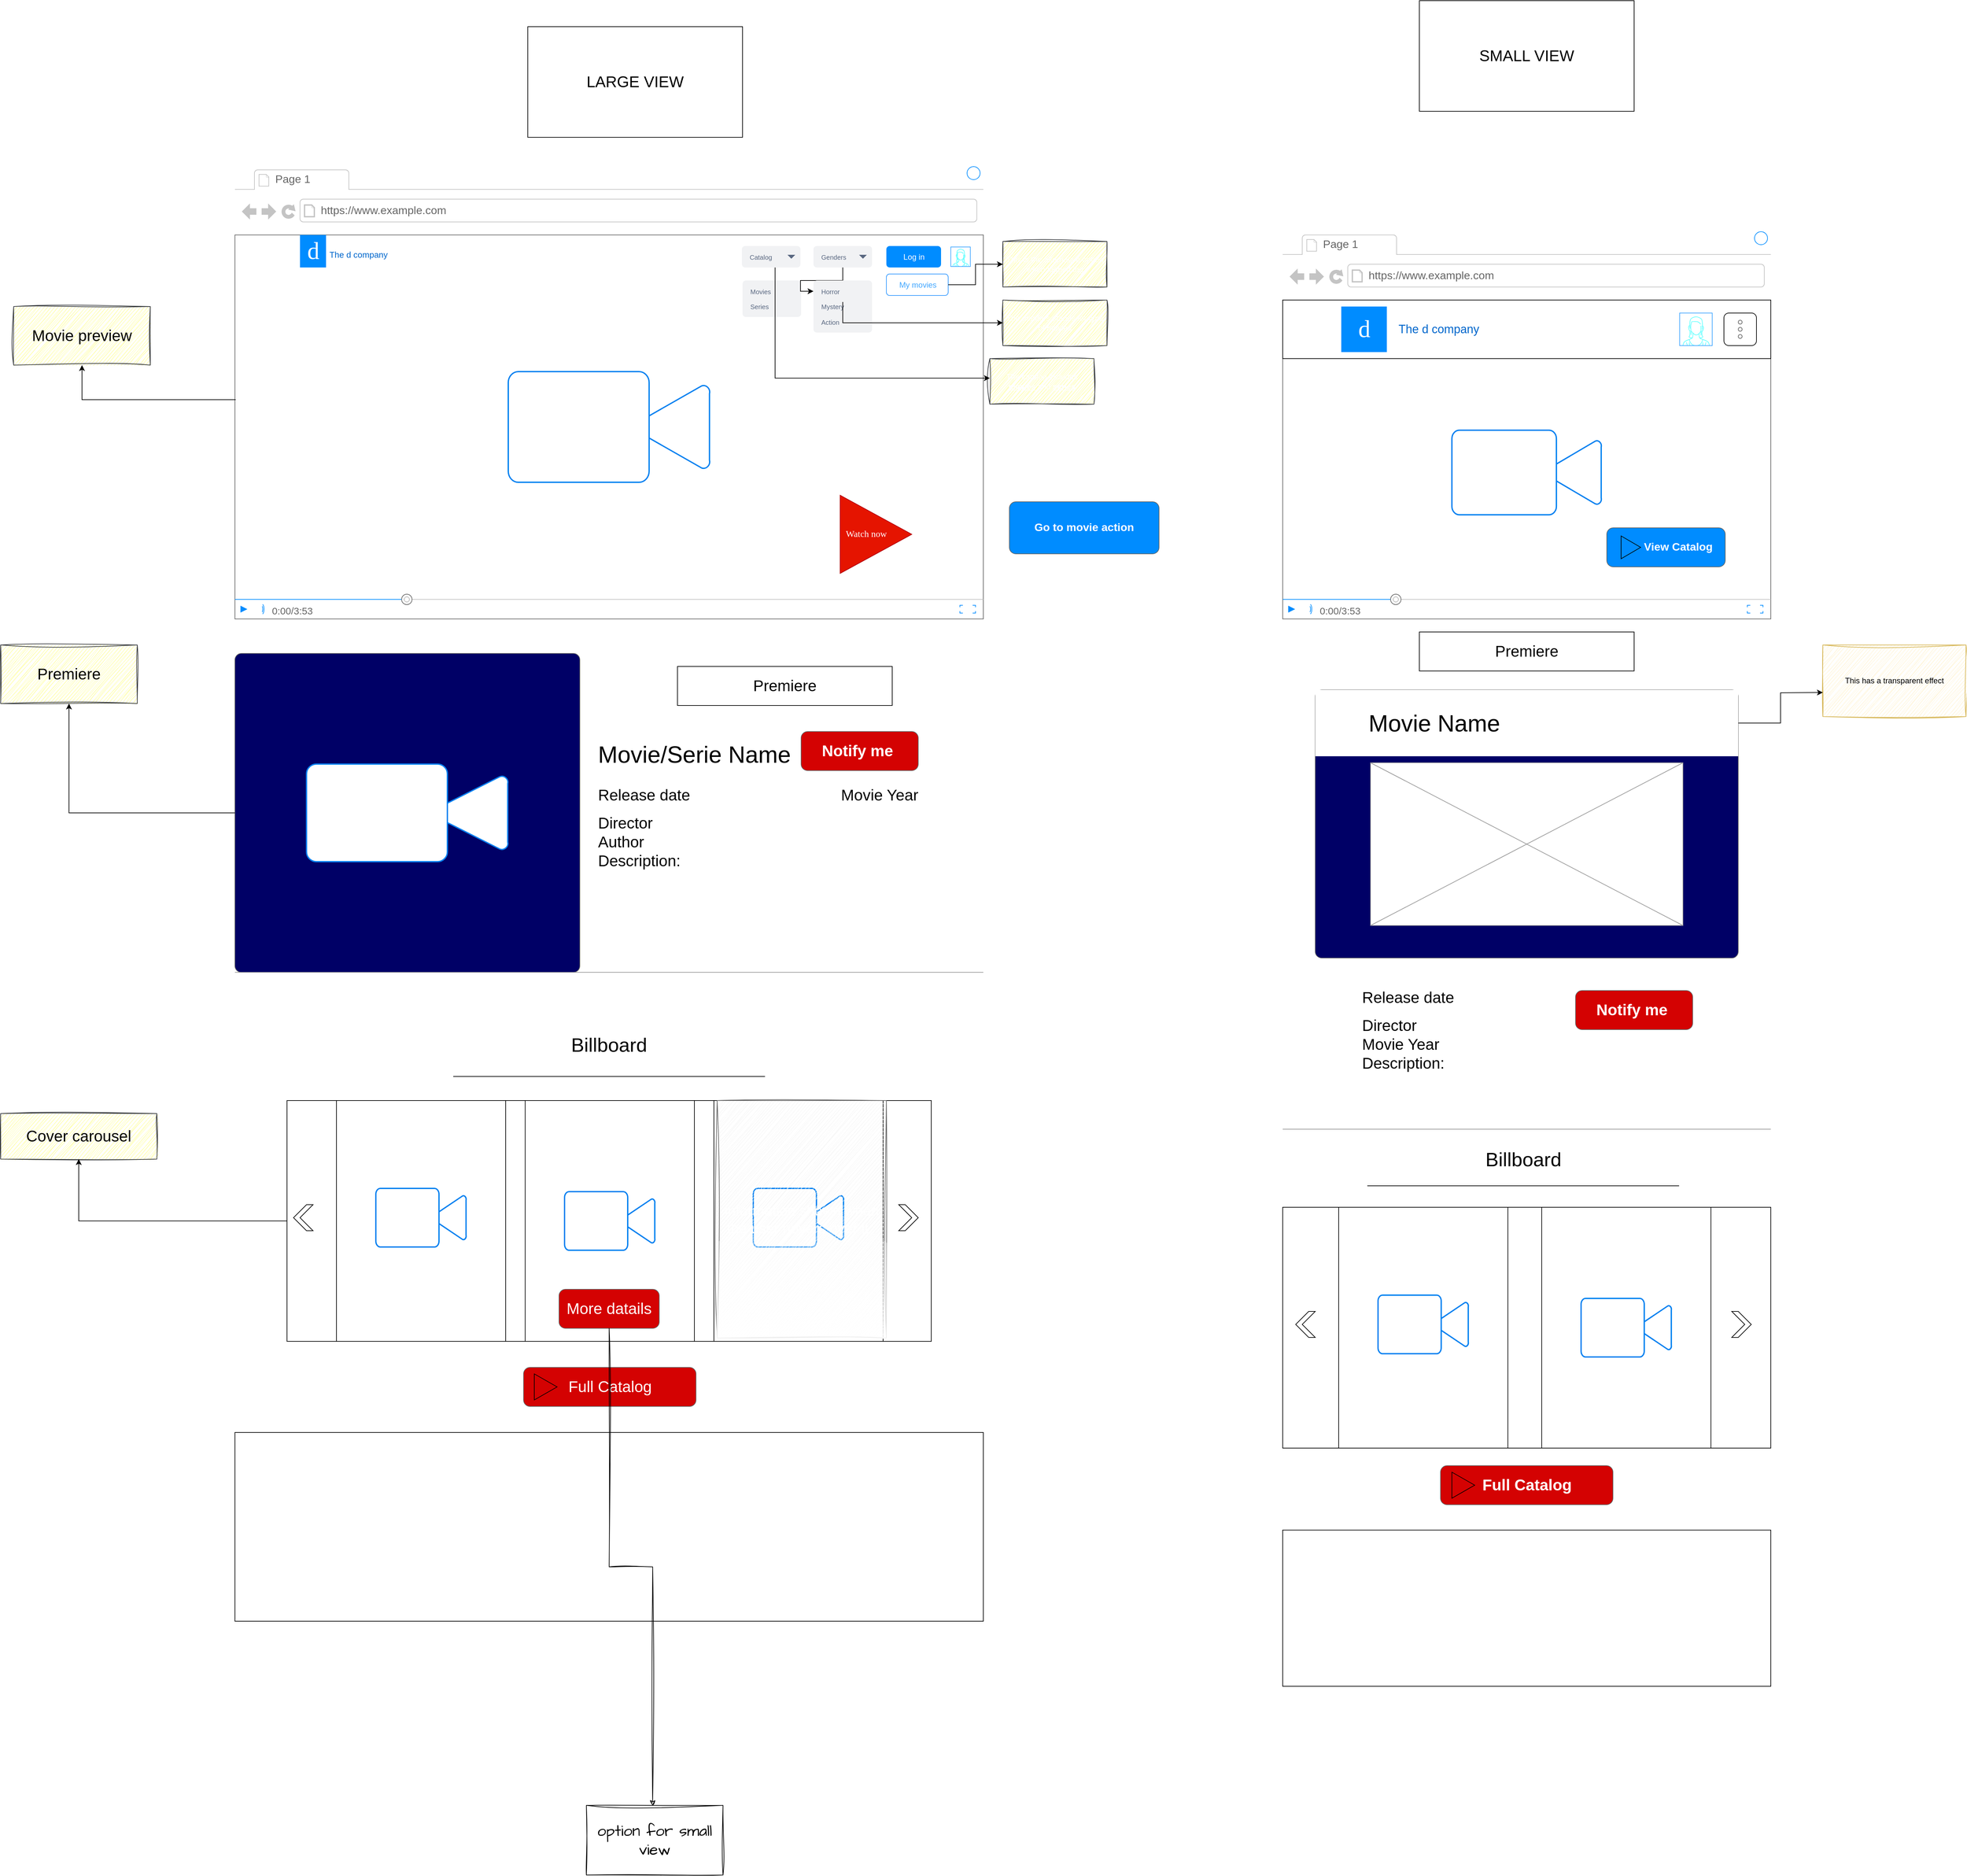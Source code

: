 <mxfile version="26.0.7">
  <diagram id="piDafpqhtRUU5qUU-vj8" name="Page-1">
    <mxGraphModel dx="3652" dy="1658" grid="1" gridSize="10" guides="1" tooltips="1" connect="1" arrows="1" fold="1" page="1" pageScale="1" pageWidth="827" pageHeight="1169" math="0" shadow="0">
      <root>
        <mxCell id="0" />
        <mxCell id="1" parent="0" />
        <mxCell id="gXBRPpkTJ4SZdGtCYp4G-240" value="" style="strokeWidth=1;shadow=0;dashed=0;align=left;html=1;shape=mxgraph.mockup.containers.browserWindow;rSize=0;strokeColor2=#008cff;strokeColor3=#c4c4c4;mainText=,;recursiveResize=0;strokeColor=#FFFFFF;fontColor=#FFFFFF;verticalAlign=top;movable=0;resizable=0;rotatable=0;deletable=0;editable=0;locked=1;connectable=0;" parent="1" vertex="1">
          <mxGeometry x="1710" y="470" width="750" height="2240" as="geometry" />
        </mxCell>
        <mxCell id="gXBRPpkTJ4SZdGtCYp4G-241" value="Page 1" style="strokeWidth=1;shadow=0;dashed=0;align=center;html=1;shape=mxgraph.mockup.containers.anchor;fontSize=17;fontColor=#666666;align=left;movable=0;resizable=0;rotatable=0;deletable=0;editable=0;locked=1;connectable=0;" parent="gXBRPpkTJ4SZdGtCYp4G-240" vertex="1">
          <mxGeometry x="60" y="12" width="110" height="26" as="geometry" />
        </mxCell>
        <mxCell id="gXBRPpkTJ4SZdGtCYp4G-242" value="https://www.example.com" style="strokeWidth=1;shadow=0;dashed=0;align=center;html=1;shape=mxgraph.mockup.containers.anchor;rSize=0;fontSize=17;fontColor=#666666;align=left;movable=0;resizable=0;rotatable=0;deletable=0;editable=0;locked=1;connectable=0;" parent="gXBRPpkTJ4SZdGtCYp4G-240" vertex="1">
          <mxGeometry x="130" y="60" width="250" height="26" as="geometry" />
        </mxCell>
        <mxCell id="gXBRPpkTJ4SZdGtCYp4G-243" value="" style="verticalLabelPosition=bottom;shadow=0;dashed=0;align=center;html=1;verticalAlign=top;strokeWidth=1;shape=mxgraph.mockup.containers.videoPlayer;strokeColor=#666666;strokeColor2=#008cff;strokeColor3=#c4c4c4;textColor=#666666;fillColor2=#008cff;barHeight=30;barPos=22.585;fillColor=light-dark(#FFFFFF,#005157);movable=0;resizable=0;rotatable=0;deletable=0;editable=0;locked=1;connectable=0;" parent="gXBRPpkTJ4SZdGtCYp4G-240" vertex="1">
          <mxGeometry y="200" width="750" height="400" as="geometry" />
        </mxCell>
        <mxCell id="gXBRPpkTJ4SZdGtCYp4G-254" value="" style="html=1;verticalLabelPosition=bottom;align=center;labelBackgroundColor=#ffffff;verticalAlign=top;strokeWidth=2;strokeColor=#0080F0;shadow=0;dashed=0;shape=mxgraph.ios7.icons.video_conversation;fontSize=13;fontColor=#0066CC;movable=0;resizable=0;rotatable=0;deletable=0;editable=0;locked=1;connectable=0;" parent="gXBRPpkTJ4SZdGtCYp4G-240" vertex="1">
          <mxGeometry x="260" y="310" width="230" height="130" as="geometry" />
        </mxCell>
        <mxCell id="gXBRPpkTJ4SZdGtCYp4G-255" value="" style="strokeWidth=1;shadow=0;dashed=0;align=center;html=1;shape=mxgraph.mockup.buttons.multiButton;fillColor=#000066;strokeColor=#666666;mainText=;subText=;fontSize=13;fontColor=#0066CC;movable=0;resizable=0;rotatable=0;deletable=0;editable=0;locked=1;connectable=0;" parent="gXBRPpkTJ4SZdGtCYp4G-240" vertex="1">
          <mxGeometry x="50" y="709" width="650" height="412" as="geometry" />
        </mxCell>
        <mxCell id="gXBRPpkTJ4SZdGtCYp4G-256" value="" style="strokeWidth=1;shadow=0;dashed=0;align=center;html=1;shape=mxgraph.mockup.anchor;fontSize=16;fontColor=#ffffff;fontStyle=1;whiteSpace=wrap;movable=0;resizable=0;rotatable=0;deletable=0;editable=0;locked=1;connectable=0;" parent="gXBRPpkTJ4SZdGtCYp4G-255" vertex="1">
          <mxGeometry y="65.92" width="650" height="164.8" as="geometry" />
        </mxCell>
        <mxCell id="gXBRPpkTJ4SZdGtCYp4G-257" value="" style="strokeWidth=1;shadow=0;dashed=0;align=center;html=1;shape=mxgraph.mockup.anchor;fontSize=12;fontColor=#ffffff;fontStyle=1;whiteSpace=wrap;movable=0;resizable=0;rotatable=0;deletable=0;editable=0;locked=1;connectable=0;" parent="gXBRPpkTJ4SZdGtCYp4G-255" vertex="1">
          <mxGeometry y="247.2" width="650" height="82.4" as="geometry" />
        </mxCell>
        <mxCell id="gXBRPpkTJ4SZdGtCYp4G-380" value="" style="verticalLabelPosition=bottom;shadow=0;dashed=0;align=center;html=1;verticalAlign=top;strokeWidth=1;shape=mxgraph.mockup.graphics.simpleIcon;strokeColor=#999999;movable=0;resizable=0;rotatable=0;deletable=0;editable=0;locked=1;connectable=0;" parent="gXBRPpkTJ4SZdGtCYp4G-255" vertex="1">
          <mxGeometry x="85" y="112" width="480" height="250" as="geometry" />
        </mxCell>
        <mxCell id="gXBRPpkTJ4SZdGtCYp4G-272" value="&lt;font style=&quot;font-size: 36px;&quot;&gt;&amp;nbsp;&lt;span style=&quot;white-space: pre;&quot;&gt;&#x9;&lt;/span&gt;Movie Name&lt;/font&gt;" style="rounded=0;whiteSpace=wrap;html=1;strokeColor=none;align=left;movable=0;resizable=0;rotatable=0;deletable=0;editable=0;locked=1;connectable=0;" parent="gXBRPpkTJ4SZdGtCYp4G-255" vertex="1">
          <mxGeometry width="650" height="102" as="geometry" />
        </mxCell>
        <mxCell id="gXBRPpkTJ4SZdGtCYp4G-259" value="" style="verticalLabelPosition=bottom;shadow=0;dashed=0;align=center;html=1;verticalAlign=top;strokeWidth=1;shape=mxgraph.mockup.markup.line;strokeColor=#999999;fillColor=#008CFF;fontSize=13;fontColor=#0066CC;movable=0;resizable=0;rotatable=0;deletable=0;editable=0;locked=1;connectable=0;" parent="gXBRPpkTJ4SZdGtCYp4G-240" vertex="1">
          <mxGeometry y="1374" width="750" height="20" as="geometry" />
        </mxCell>
        <mxCell id="gXBRPpkTJ4SZdGtCYp4G-270" value="" style="whiteSpace=wrap;html=1;fillColor=light-dark(#FFFFFF,#4D4D4D);movable=0;resizable=0;rotatable=0;deletable=0;editable=0;locked=1;connectable=0;" parent="gXBRPpkTJ4SZdGtCYp4G-240" vertex="1">
          <mxGeometry y="2000" width="750" height="240" as="geometry" />
        </mxCell>
        <mxCell id="gXBRPpkTJ4SZdGtCYp4G-271" value="&lt;span style=&quot;font-size: 24px;&quot;&gt;Premiere&lt;/span&gt;" style="rounded=0;whiteSpace=wrap;html=1;movable=0;resizable=0;rotatable=0;deletable=0;editable=0;locked=1;connectable=0;" parent="gXBRPpkTJ4SZdGtCYp4G-240" vertex="1">
          <mxGeometry x="210" y="620" width="330" height="60" as="geometry" />
        </mxCell>
        <mxCell id="gXBRPpkTJ4SZdGtCYp4G-273" value="&lt;div&gt;&lt;span style=&quot;font-size: 24px;&quot;&gt;Release date&lt;span style=&quot;white-space: pre;&quot;&gt;&#x9;&lt;/span&gt;&lt;span style=&quot;white-space: pre;&quot;&gt;&#x9;&lt;/span&gt;&lt;span style=&quot;white-space: pre;&quot;&gt;&#x9;&lt;/span&gt;&lt;span style=&quot;white-space: pre;&quot;&gt;&#x9;&lt;/span&gt;&lt;/span&gt;&lt;/div&gt;&lt;div&gt;&lt;br&gt;&lt;/div&gt;&lt;div&gt;&lt;span style=&quot;font-size: 24px;&quot;&gt;Director&amp;nbsp;&lt;/span&gt;&lt;/div&gt;&lt;div&gt;&lt;span style=&quot;font-size: 24px;&quot;&gt;Movie Year&lt;/span&gt;&lt;span style=&quot;font-size: 24px;&quot;&gt;&lt;br&gt;&lt;/span&gt;&lt;/div&gt;&lt;div&gt;&lt;span style=&quot;font-size: 24px;&quot;&gt;Description:&amp;nbsp;&lt;br&gt;&lt;/span&gt;&lt;div&gt;&lt;br&gt;&lt;/div&gt;&lt;/div&gt;" style="rounded=0;whiteSpace=wrap;html=1;align=left;verticalAlign=top;labelBorderColor=none;strokeColor=none;movable=0;resizable=0;rotatable=0;deletable=0;editable=0;locked=1;connectable=0;" parent="gXBRPpkTJ4SZdGtCYp4G-240" vertex="1">
          <mxGeometry x="120" y="1161" width="510" height="200" as="geometry" />
        </mxCell>
        <mxCell id="gXBRPpkTJ4SZdGtCYp4G-274" value="&lt;font style=&quot;font-size: 24px;&quot;&gt;Notify me&amp;nbsp;&lt;/font&gt;" style="strokeWidth=1;shadow=0;dashed=0;align=center;html=1;shape=mxgraph.mockup.buttons.button;strokeColor=#666666;fontColor=#ffffff;mainText=;buttonStyle=round;fontSize=17;fontStyle=1;fillColor=#D40202;whiteSpace=wrap;movable=0;resizable=0;rotatable=0;deletable=0;editable=0;locked=1;connectable=0;" parent="gXBRPpkTJ4SZdGtCYp4G-240" vertex="1">
          <mxGeometry x="450" y="1171" width="180" height="60" as="geometry" />
        </mxCell>
        <mxCell id="gXBRPpkTJ4SZdGtCYp4G-275" value="" style="shape=image;html=1;verticalAlign=top;verticalLabelPosition=bottom;labelBackgroundColor=#ffffff;imageAspect=0;aspect=fixed;image=https://cdn3.iconfinder.com/data/icons/peelicons-vol-1/50/LinkedIn-128.png;fillColor=#212121;fontSize=13;fontColor=#0066CC;movable=0;resizable=0;rotatable=0;deletable=0;editable=0;locked=1;connectable=0;" parent="gXBRPpkTJ4SZdGtCYp4G-240" vertex="1">
          <mxGeometry x="274" y="2142" width="60" height="60" as="geometry" />
        </mxCell>
        <mxCell id="gXBRPpkTJ4SZdGtCYp4G-276" value="" style="shape=image;html=1;verticalAlign=top;verticalLabelPosition=bottom;labelBackgroundColor=#ffffff;imageAspect=0;aspect=fixed;image=https://cdn3.iconfinder.com/data/icons/peelicons-vol-1/50/Facebook-128.png;fillColor=#212121;fontSize=13;fontColor=#0066CC;movable=0;resizable=0;rotatable=0;deletable=0;editable=0;locked=1;connectable=0;" parent="gXBRPpkTJ4SZdGtCYp4G-240" vertex="1">
          <mxGeometry x="344" y="2140" width="60" height="60" as="geometry" />
        </mxCell>
        <mxCell id="gXBRPpkTJ4SZdGtCYp4G-277" value="" style="shape=image;html=1;verticalAlign=top;verticalLabelPosition=bottom;labelBackgroundColor=#ffffff;imageAspect=0;aspect=fixed;image=https://cdn3.iconfinder.com/data/icons/peelicons-vol-1/50/Twitter-128.png;fillColor=#212121;fontSize=13;fontColor=#0066CC;movable=0;resizable=0;rotatable=0;deletable=0;editable=0;locked=1;connectable=0;" parent="gXBRPpkTJ4SZdGtCYp4G-240" vertex="1">
          <mxGeometry x="416" y="2140" width="60" height="60" as="geometry" />
        </mxCell>
        <mxCell id="gXBRPpkTJ4SZdGtCYp4G-278" value="&amp;nbsp; &lt;span style=&quot;white-space: pre;&quot;&gt;&#x9;&lt;/span&gt;View Catalog" style="strokeWidth=1;shadow=0;dashed=0;align=center;html=1;shape=mxgraph.mockup.buttons.button;strokeColor=#666666;fontColor=#ffffff;mainText=;buttonStyle=round;fontSize=17;fontStyle=1;fillColor=#008cff;whiteSpace=wrap;movable=0;resizable=0;rotatable=0;deletable=0;editable=0;locked=1;connectable=0;" parent="gXBRPpkTJ4SZdGtCYp4G-240" vertex="1">
          <mxGeometry x="498" y="460" width="182" height="60" as="geometry" />
        </mxCell>
        <mxCell id="gXBRPpkTJ4SZdGtCYp4G-384" value="" style="rounded=0;whiteSpace=wrap;html=1;movable=0;resizable=0;rotatable=0;deletable=0;editable=0;locked=1;connectable=0;" parent="gXBRPpkTJ4SZdGtCYp4G-240" vertex="1">
          <mxGeometry y="110" width="750" height="90" as="geometry" />
        </mxCell>
        <mxCell id="gXBRPpkTJ4SZdGtCYp4G-253" value="The d company" style="text;html=1;strokeColor=none;fillColor=none;align=center;verticalAlign=middle;whiteSpace=wrap;rounded=0;fontSize=18;fontColor=#0066CC;movable=0;resizable=0;rotatable=0;deletable=0;editable=0;locked=1;connectable=0;" parent="gXBRPpkTJ4SZdGtCYp4G-240" vertex="1">
          <mxGeometry x="170" y="135" width="140" height="40" as="geometry" />
        </mxCell>
        <mxCell id="gXBRPpkTJ4SZdGtCYp4G-260" value="d" style="text;html=1;align=center;verticalAlign=middle;resizable=0;points=[];autosize=1;fontSize=37;fontFamily=Tahoma;fillColor=#008CFF;fontColor=#FFFFFF;movable=0;rotatable=0;deletable=0;editable=0;locked=1;connectable=0;" parent="gXBRPpkTJ4SZdGtCYp4G-240" vertex="1">
          <mxGeometry x="90" y="120" width="70" height="70" as="geometry" />
        </mxCell>
        <mxCell id="gXBRPpkTJ4SZdGtCYp4G-387" value="" style="shape=ellipse;fillColor=#f5f5f5;strokeColor=#666666;html=1;sketch=0;fontColor=#333333;rotation=0;movable=0;resizable=0;rotatable=0;deletable=0;editable=0;locked=1;connectable=0;" parent="gXBRPpkTJ4SZdGtCYp4G-240" vertex="1">
          <mxGeometry x="700" y="141" width="6" height="6" as="geometry" />
        </mxCell>
        <mxCell id="gXBRPpkTJ4SZdGtCYp4G-388" value="" style="shape=ellipse;fillColor=#f5f5f5;strokeColor=#666666;html=1;sketch=0;fontColor=#333333;rotation=0;movable=0;resizable=0;rotatable=0;deletable=0;editable=0;locked=1;connectable=0;" parent="gXBRPpkTJ4SZdGtCYp4G-240" vertex="1">
          <mxGeometry x="700" y="152" width="6" height="6" as="geometry" />
        </mxCell>
        <mxCell id="gXBRPpkTJ4SZdGtCYp4G-389" value="" style="shape=ellipse;fillColor=#f5f5f5;strokeColor=#666666;html=1;sketch=0;fontColor=#333333;rotation=0;movable=0;resizable=0;rotatable=0;deletable=0;editable=0;locked=1;connectable=0;" parent="gXBRPpkTJ4SZdGtCYp4G-240" vertex="1">
          <mxGeometry x="700" y="163" width="6" height="6" as="geometry" />
        </mxCell>
        <mxCell id="gXBRPpkTJ4SZdGtCYp4G-386" value="" style="rounded=1;align=center;html=1;whiteSpace=wrap;fontSize=12;sketch=0;fillColor=none;rotation=0;movable=0;resizable=0;rotatable=0;deletable=0;editable=0;locked=1;connectable=0;" parent="gXBRPpkTJ4SZdGtCYp4G-240" vertex="1">
          <mxGeometry x="678" y="130" width="50" height="50" as="geometry" />
        </mxCell>
        <mxCell id="gXBRPpkTJ4SZdGtCYp4G-390" value="&lt;span style=&quot;font-size: 24px;&quot;&gt;Full Catalog&lt;/span&gt;" style="strokeWidth=1;shadow=0;dashed=0;align=center;html=1;shape=mxgraph.mockup.buttons.button;strokeColor=#666666;fontColor=#ffffff;mainText=;buttonStyle=round;fontSize=17;fontStyle=1;fillColor=#D40202;whiteSpace=wrap;movable=0;resizable=0;rotatable=0;deletable=0;editable=0;locked=1;connectable=0;" parent="gXBRPpkTJ4SZdGtCYp4G-240" vertex="1">
          <mxGeometry x="242.5" y="1901" width="265" height="60" as="geometry" />
        </mxCell>
        <mxCell id="gXBRPpkTJ4SZdGtCYp4G-391" value="" style="verticalLabelPosition=bottom;shadow=0;dashed=0;align=center;html=1;verticalAlign=top;strokeWidth=1;shape=mxgraph.mockup.containers.userFemale;strokeColor=#42A7FF;strokeColor2=#66FFFF;comic=0;movable=0;resizable=0;rotatable=0;deletable=0;editable=0;locked=1;connectable=0;" parent="gXBRPpkTJ4SZdGtCYp4G-240" vertex="1">
          <mxGeometry x="610" y="130" width="50" height="50" as="geometry" />
        </mxCell>
        <mxCell id="gXBRPpkTJ4SZdGtCYp4G-392" value="" style="triangle;whiteSpace=wrap;html=1;align=left;fillColor=none;strokeColor=#000000;fontColor=#ffffff;direction=east;movable=0;resizable=0;rotatable=0;deletable=0;editable=0;locked=1;connectable=0;" parent="gXBRPpkTJ4SZdGtCYp4G-240" vertex="1">
          <mxGeometry x="520" y="472.5" width="30" height="35" as="geometry" />
        </mxCell>
        <mxCell id="gXBRPpkTJ4SZdGtCYp4G-393" value="" style="triangle;whiteSpace=wrap;html=1;align=left;fillColor=none;strokeColor=#000000;fontColor=#ffffff;direction=east;movable=0;resizable=0;rotatable=0;deletable=0;editable=0;locked=1;connectable=0;" parent="gXBRPpkTJ4SZdGtCYp4G-240" vertex="1">
          <mxGeometry x="260" y="1911" width="35" height="40" as="geometry" />
        </mxCell>
        <mxCell id="gXBRPpkTJ4SZdGtCYp4G-395" value="&lt;span&gt;Billboard&lt;/span&gt;" style="rounded=0;whiteSpace=wrap;html=1;movable=0;resizable=0;rotatable=0;deletable=0;editable=0;locked=1;connectable=0;fontSize=30;strokeColor=none;" parent="gXBRPpkTJ4SZdGtCYp4G-240" vertex="1">
          <mxGeometry x="204.55" y="1400" width="330" height="60" as="geometry" />
        </mxCell>
        <mxCell id="gXBRPpkTJ4SZdGtCYp4G-396" value="" style="endArrow=none;html=1;rounded=0;exitX=0.97;exitY=1.055;exitDx=0;exitDy=0;exitPerimeter=0;movable=0;resizable=0;rotatable=0;deletable=0;editable=0;locked=1;connectable=0;" parent="gXBRPpkTJ4SZdGtCYp4G-240" edge="1">
          <mxGeometry width="50" height="50" relative="1" as="geometry">
            <mxPoint x="609.1" y="1471" as="sourcePoint" />
            <mxPoint x="130" y="1471" as="targetPoint" />
          </mxGeometry>
        </mxCell>
        <mxCell id="8962rQQDY3VNNf6We3Pp-1" value="" style="strokeWidth=1;shadow=0;dashed=0;align=left;html=1;shape=mxgraph.mockup.containers.browserWindow;rSize=0;strokeColor2=#008cff;strokeColor3=#c4c4c4;mainText=,;recursiveResize=0;strokeColor=#FFFFFF;fontColor=#000000;verticalAlign=top;movable=1;resizable=1;rotatable=1;deletable=1;editable=1;locked=0;connectable=1;" parent="1" vertex="1">
          <mxGeometry x="100" y="370" width="1150" height="2240" as="geometry" />
        </mxCell>
        <mxCell id="8962rQQDY3VNNf6We3Pp-2" value="Page 1" style="strokeWidth=1;shadow=0;dashed=0;align=center;html=1;shape=mxgraph.mockup.containers.anchor;fontSize=17;fontColor=#666666;align=left;movable=0;resizable=0;rotatable=0;deletable=0;editable=0;locked=1;connectable=0;" parent="8962rQQDY3VNNf6We3Pp-1" vertex="1">
          <mxGeometry x="60" y="12" width="110" height="26" as="geometry" />
        </mxCell>
        <mxCell id="8962rQQDY3VNNf6We3Pp-3" value="https://www.example.com" style="strokeWidth=1;shadow=0;dashed=0;align=center;html=1;shape=mxgraph.mockup.containers.anchor;rSize=0;fontSize=17;fontColor=#666666;align=left;movable=0;resizable=0;rotatable=0;deletable=0;editable=0;locked=1;connectable=0;" parent="8962rQQDY3VNNf6We3Pp-1" vertex="1">
          <mxGeometry x="130" y="60" width="250" height="26" as="geometry" />
        </mxCell>
        <mxCell id="8962rQQDY3VNNf6We3Pp-4" value="" style="verticalLabelPosition=bottom;shadow=0;dashed=0;align=center;html=1;verticalAlign=top;strokeWidth=1;shape=mxgraph.mockup.containers.videoPlayer;strokeColor=#666666;strokeColor2=#008cff;strokeColor3=#c4c4c4;textColor=#666666;fillColor2=#008cff;barHeight=30;barPos=22.585;fillColor=light-dark(#FFFFFF,#005157);movable=0;resizable=0;rotatable=0;deletable=0;editable=0;locked=1;connectable=0;" parent="8962rQQDY3VNNf6We3Pp-1" vertex="1">
          <mxGeometry y="110" width="1150" height="590" as="geometry" />
        </mxCell>
        <mxCell id="8962rQQDY3VNNf6We3Pp-10" value="Genders" style="rounded=1;fillColor=#F1F2F4;strokeColor=none;html=1;fontColor=#596780;align=left;fontSize=10;spacingLeft=10;movable=0;resizable=0;rotatable=0;deletable=0;editable=0;locked=1;connectable=0;" parent="8962rQQDY3VNNf6We3Pp-1" vertex="1">
          <mxGeometry x="889" y="127" width="90" height="33" as="geometry" />
        </mxCell>
        <mxCell id="8962rQQDY3VNNf6We3Pp-11" value="" style="shape=triangle;direction=south;fillColor=#596780;strokeColor=none;html=1;movable=0;resizable=0;rotatable=0;deletable=0;editable=0;locked=1;connectable=0;" parent="8962rQQDY3VNNf6We3Pp-10" vertex="1">
          <mxGeometry x="1" y="0.5" width="12" height="6" relative="1" as="geometry">
            <mxPoint x="-20" y="-3" as="offset" />
          </mxGeometry>
        </mxCell>
        <mxCell id="8962rQQDY3VNNf6We3Pp-12" value="Catalog&amp;nbsp;" style="rounded=1;fillColor=#F1F2F4;strokeColor=none;html=1;fontColor=#596780;align=left;fontSize=10;spacingLeft=10;movable=0;resizable=0;rotatable=0;deletable=0;editable=0;locked=1;connectable=0;" parent="8962rQQDY3VNNf6We3Pp-1" vertex="1">
          <mxGeometry x="779" y="127" width="90" height="33" as="geometry" />
        </mxCell>
        <mxCell id="8962rQQDY3VNNf6We3Pp-13" value="" style="shape=triangle;direction=south;fillColor=#596780;strokeColor=none;html=1;movable=0;resizable=0;rotatable=0;deletable=0;editable=0;locked=1;connectable=0;" parent="8962rQQDY3VNNf6We3Pp-12" vertex="1">
          <mxGeometry x="1" y="0.5" width="12" height="6" relative="1" as="geometry">
            <mxPoint x="-20" y="-3" as="offset" />
          </mxGeometry>
        </mxCell>
        <mxCell id="8962rQQDY3VNNf6We3Pp-14" value="Log in" style="rounded=1;align=center;strokeColor=none;html=1;fontColor=#ffffff;fontSize=12;fillColor=#008CFF;movable=0;resizable=0;rotatable=0;deletable=0;editable=0;locked=1;connectable=0;" parent="8962rQQDY3VNNf6We3Pp-1" vertex="1">
          <mxGeometry x="1001" y="127" width="84" height="33" as="geometry" />
        </mxCell>
        <mxCell id="8962rQQDY3VNNf6We3Pp-16" value="The d company" style="text;html=1;strokeColor=none;fillColor=none;align=center;verticalAlign=middle;whiteSpace=wrap;rounded=0;fontSize=13;fontColor=#0066CC;movable=0;resizable=0;rotatable=0;deletable=0;editable=0;locked=1;connectable=0;" parent="8962rQQDY3VNNf6We3Pp-1" vertex="1">
          <mxGeometry x="140" y="130" width="100" height="20" as="geometry" />
        </mxCell>
        <mxCell id="8962rQQDY3VNNf6We3Pp-17" value="" style="html=1;verticalLabelPosition=bottom;align=center;labelBackgroundColor=#ffffff;verticalAlign=top;strokeWidth=2;strokeColor=#0080F0;shadow=0;dashed=0;shape=mxgraph.ios7.icons.video_conversation;fontSize=13;fontColor=#0066CC;movable=0;resizable=0;rotatable=0;deletable=0;editable=0;locked=1;connectable=0;" parent="8962rQQDY3VNNf6We3Pp-1" vertex="1">
          <mxGeometry x="420" y="320" width="310" height="170" as="geometry" />
        </mxCell>
        <mxCell id="8962rQQDY3VNNf6We3Pp-27" value="" style="strokeWidth=1;shadow=0;dashed=0;align=center;html=1;shape=mxgraph.mockup.buttons.multiButton;fillColor=#000066;strokeColor=#666666;mainText=;subText=;fontSize=13;fontColor=#0066CC;movable=0;resizable=0;rotatable=0;deletable=0;editable=0;locked=1;connectable=0;" parent="8962rQQDY3VNNf6We3Pp-1" vertex="1">
          <mxGeometry y="753" width="530" height="490" as="geometry" />
        </mxCell>
        <mxCell id="8962rQQDY3VNNf6We3Pp-28" value="" style="strokeWidth=1;shadow=0;dashed=0;align=center;html=1;shape=mxgraph.mockup.anchor;fontSize=16;fontColor=#ffffff;fontStyle=1;whiteSpace=wrap;movable=0;resizable=0;rotatable=0;deletable=0;editable=0;locked=1;connectable=0;" parent="8962rQQDY3VNNf6We3Pp-27" vertex="1">
          <mxGeometry y="78.4" width="530" height="196" as="geometry" />
        </mxCell>
        <mxCell id="8962rQQDY3VNNf6We3Pp-29" value="" style="strokeWidth=1;shadow=0;dashed=0;align=center;html=1;shape=mxgraph.mockup.anchor;fontSize=12;fontColor=#ffffff;fontStyle=1;whiteSpace=wrap;movable=0;resizable=0;rotatable=0;deletable=0;editable=0;locked=1;connectable=0;" parent="8962rQQDY3VNNf6We3Pp-27" vertex="1">
          <mxGeometry y="294" width="530" height="98" as="geometry" />
        </mxCell>
        <mxCell id="gXBRPpkTJ4SZdGtCYp4G-70" value="" style="html=1;verticalLabelPosition=bottom;align=center;labelBackgroundColor=#ffffff;verticalAlign=top;strokeWidth=2;strokeColor=#0080F0;shadow=0;dashed=0;shape=mxgraph.ios7.icons.video_conversation;fontSize=13;fontColor=#0066CC;movable=0;resizable=0;rotatable=0;deletable=0;editable=0;locked=1;connectable=0;" parent="8962rQQDY3VNNf6We3Pp-27" vertex="1">
          <mxGeometry x="110" y="170" width="310" height="150" as="geometry" />
        </mxCell>
        <mxCell id="8962rQQDY3VNNf6We3Pp-35" value="" style="verticalLabelPosition=bottom;shadow=0;dashed=0;align=center;html=1;verticalAlign=top;strokeWidth=1;shape=mxgraph.mockup.markup.line;strokeColor=#999999;fillColor=#008CFF;fontSize=13;fontColor=#0066CC;movable=0;resizable=0;rotatable=0;deletable=0;editable=0;locked=1;connectable=0;" parent="8962rQQDY3VNNf6We3Pp-1" vertex="1">
          <mxGeometry y="1233" width="1150" height="20" as="geometry" />
        </mxCell>
        <mxCell id="seymav8gBYocV3_De4xC-2" value="d" style="text;html=1;align=center;verticalAlign=middle;resizable=0;points=[];autosize=1;fontSize=37;fontFamily=Tahoma;fillColor=#008CFF;fontColor=#FFFFFF;movable=0;rotatable=0;deletable=0;editable=0;locked=1;connectable=0;" parent="8962rQQDY3VNNf6We3Pp-1" vertex="1">
          <mxGeometry x="100" y="110" width="40" height="50" as="geometry" />
        </mxCell>
        <mxCell id="gXBRPpkTJ4SZdGtCYp4G-9" value="" style="rounded=0;whiteSpace=wrap;html=1;movable=0;resizable=0;rotatable=0;deletable=0;editable=0;locked=1;connectable=0;" parent="8962rQQDY3VNNf6We3Pp-1" vertex="1">
          <mxGeometry x="80" y="1440" width="990" height="370" as="geometry" />
        </mxCell>
        <mxCell id="gXBRPpkTJ4SZdGtCYp4G-13" value="" style="whiteSpace=wrap;html=1;fillColor=light-dark(#FFFFFF,#000066);movable=0;resizable=0;rotatable=0;deletable=0;editable=0;locked=1;connectable=0;" parent="8962rQQDY3VNNf6We3Pp-1" vertex="1">
          <mxGeometry x="156" y="1440" width="260" height="370" as="geometry" />
        </mxCell>
        <mxCell id="gXBRPpkTJ4SZdGtCYp4G-53" value="" style="whiteSpace=wrap;html=1;fillColor=light-dark(#FFFFFF,#000066);movable=0;resizable=0;rotatable=0;deletable=0;editable=0;locked=1;connectable=0;" parent="8962rQQDY3VNNf6We3Pp-1" vertex="1">
          <mxGeometry x="446" y="1440" width="260" height="370" as="geometry" />
        </mxCell>
        <mxCell id="gXBRPpkTJ4SZdGtCYp4G-54" value="" style="whiteSpace=wrap;html=1;fillColor=light-dark(#FFFFFF,#000066);movable=0;resizable=0;rotatable=0;deletable=0;editable=0;locked=1;connectable=0;" parent="8962rQQDY3VNNf6We3Pp-1" vertex="1">
          <mxGeometry x="736" y="1440" width="260" height="370" as="geometry" />
        </mxCell>
        <mxCell id="gXBRPpkTJ4SZdGtCYp4G-57" value="" style="shape=step;perimeter=stepPerimeter;whiteSpace=wrap;html=1;fixedSize=1;rotation=0;direction=west;size=20;fillColor=light-dark(#FFFFFF,#FF2828);movable=0;resizable=0;rotatable=0;deletable=0;editable=0;locked=1;connectable=0;" parent="8962rQQDY3VNNf6We3Pp-1" vertex="1">
          <mxGeometry x="90" y="1600" width="30" height="40" as="geometry" />
        </mxCell>
        <mxCell id="gXBRPpkTJ4SZdGtCYp4G-58" value="" style="shape=step;perimeter=stepPerimeter;whiteSpace=wrap;html=1;fixedSize=1;rotation=0;direction=east;size=20;fillColor=light-dark(#FFFFFF,#FF2828);movable=0;resizable=0;rotatable=0;deletable=0;editable=0;locked=1;connectable=0;" parent="8962rQQDY3VNNf6We3Pp-1" vertex="1">
          <mxGeometry x="1020" y="1600" width="30" height="40" as="geometry" />
        </mxCell>
        <mxCell id="gXBRPpkTJ4SZdGtCYp4G-59" value="" style="html=1;verticalLabelPosition=bottom;align=center;labelBackgroundColor=#ffffff;verticalAlign=top;strokeWidth=2;strokeColor=#0080F0;shadow=0;dashed=0;shape=mxgraph.ios7.icons.video_conversation;fontSize=13;fontColor=#0066CC;movable=0;resizable=0;rotatable=0;deletable=0;editable=0;locked=1;connectable=0;" parent="8962rQQDY3VNNf6We3Pp-1" vertex="1">
          <mxGeometry x="216.5" y="1575" width="139" height="90" as="geometry" />
        </mxCell>
        <mxCell id="gXBRPpkTJ4SZdGtCYp4G-61" value="" style="html=1;verticalLabelPosition=bottom;align=center;labelBackgroundColor=#ffffff;verticalAlign=top;strokeWidth=2;strokeColor=#0080F0;shadow=0;dashed=0;shape=mxgraph.ios7.icons.video_conversation;fontSize=13;fontColor=#0066CC;movable=0;resizable=0;rotatable=0;deletable=0;editable=0;locked=1;connectable=0;" parent="8962rQQDY3VNNf6We3Pp-1" vertex="1">
          <mxGeometry x="796.5" y="1575" width="139" height="90" as="geometry" />
        </mxCell>
        <mxCell id="gXBRPpkTJ4SZdGtCYp4G-60" value="" style="html=1;verticalLabelPosition=bottom;align=center;labelBackgroundColor=#ffffff;verticalAlign=top;strokeWidth=2;strokeColor=#0080F0;shadow=0;dashed=0;shape=mxgraph.ios7.icons.video_conversation;fontSize=13;fontColor=#0066CC;movable=0;resizable=0;rotatable=0;deletable=0;editable=0;locked=1;connectable=0;" parent="8962rQQDY3VNNf6We3Pp-1" vertex="1">
          <mxGeometry x="506.5" y="1580" width="139" height="90" as="geometry" />
        </mxCell>
        <mxCell id="gXBRPpkTJ4SZdGtCYp4G-62" value="" style="whiteSpace=wrap;html=1;fillColor=light-dark(#FFFFFF,#4D4D4D);movable=0;resizable=0;rotatable=0;deletable=0;editable=0;locked=1;connectable=0;" parent="8962rQQDY3VNNf6We3Pp-1" vertex="1">
          <mxGeometry y="1950" width="1150" height="290" as="geometry" />
        </mxCell>
        <mxCell id="gXBRPpkTJ4SZdGtCYp4G-66" value="&lt;span style=&quot;font-size: 24px;&quot;&gt;Premiere&lt;/span&gt;" style="rounded=0;whiteSpace=wrap;html=1;movable=0;resizable=0;rotatable=0;deletable=0;editable=0;locked=1;connectable=0;" parent="8962rQQDY3VNNf6We3Pp-1" vertex="1">
          <mxGeometry x="680" y="773" width="330" height="60" as="geometry" />
        </mxCell>
        <mxCell id="gXBRPpkTJ4SZdGtCYp4G-67" value="&lt;font style=&quot;font-size: 36px;&quot;&gt;Movie/Serie Name&lt;/font&gt;" style="rounded=0;whiteSpace=wrap;html=1;strokeColor=none;align=left;movable=0;resizable=0;rotatable=0;deletable=0;editable=0;locked=1;connectable=0;" parent="8962rQQDY3VNNf6We3Pp-1" vertex="1">
          <mxGeometry x="556" y="863" width="324" height="90" as="geometry" />
        </mxCell>
        <mxCell id="gXBRPpkTJ4SZdGtCYp4G-68" value="&lt;div&gt;&lt;span style=&quot;font-size: 24px;&quot;&gt;Release date&lt;span style=&quot;white-space: pre;&quot;&gt;&#x9;&lt;/span&gt;&lt;span style=&quot;white-space: pre;&quot;&gt;&#x9;&lt;/span&gt;&lt;span style=&quot;white-space: pre;&quot;&gt;&#x9;&lt;/span&gt;&lt;span style=&quot;white-space: pre;&quot;&gt;&#x9;&lt;/span&gt;&lt;span style=&quot;white-space: pre;&quot;&gt;&#x9;&lt;/span&gt;&lt;/span&gt;&lt;span style=&quot;font-size: 24px; background-color: transparent; color: light-dark(rgb(0, 0, 0), rgb(255, 255, 255));&quot;&gt;Movie Year&lt;/span&gt;&lt;/div&gt;&lt;div&gt;&lt;br&gt;&lt;/div&gt;&lt;div&gt;&lt;span style=&quot;font-size: 24px;&quot;&gt;Director&amp;nbsp;&lt;/span&gt;&lt;/div&gt;&lt;div&gt;&lt;span style=&quot;font-size: 24px;&quot;&gt;Author&lt;/span&gt;&lt;/div&gt;&lt;div&gt;&lt;span style=&quot;font-size: 24px;&quot;&gt;Description:&amp;nbsp;&lt;br&gt;&lt;/span&gt;&lt;div&gt;&lt;br&gt;&lt;/div&gt;&lt;/div&gt;" style="rounded=0;whiteSpace=wrap;html=1;align=left;verticalAlign=top;labelBorderColor=none;strokeColor=none;movable=0;resizable=0;rotatable=0;deletable=0;editable=0;locked=1;connectable=0;" parent="8962rQQDY3VNNf6We3Pp-1" vertex="1">
          <mxGeometry x="556" y="950" width="530" height="240" as="geometry" />
        </mxCell>
        <mxCell id="gXBRPpkTJ4SZdGtCYp4G-69" value="&lt;font style=&quot;font-size: 24px;&quot;&gt;Notify me&amp;nbsp;&lt;/font&gt;" style="strokeWidth=1;shadow=0;dashed=0;align=center;html=1;shape=mxgraph.mockup.buttons.button;strokeColor=#666666;fontColor=#ffffff;mainText=;buttonStyle=round;fontSize=17;fontStyle=1;fillColor=#D40202;whiteSpace=wrap;movable=0;resizable=0;rotatable=0;deletable=0;editable=0;locked=1;connectable=0;" parent="8962rQQDY3VNNf6We3Pp-1" vertex="1">
          <mxGeometry x="870" y="873" width="180" height="60" as="geometry" />
        </mxCell>
        <mxCell id="8962rQQDY3VNNf6We3Pp-36" value="" style="shape=image;html=1;verticalAlign=top;verticalLabelPosition=bottom;labelBackgroundColor=#ffffff;imageAspect=0;aspect=fixed;image=https://cdn3.iconfinder.com/data/icons/peelicons-vol-1/50/LinkedIn-128.png;fillColor=#212121;fontSize=13;fontColor=#0066CC;movable=0;resizable=0;rotatable=0;deletable=0;editable=0;locked=1;connectable=0;" parent="8962rQQDY3VNNf6We3Pp-1" vertex="1">
          <mxGeometry x="80" y="2112" width="60" height="60" as="geometry" />
        </mxCell>
        <mxCell id="8962rQQDY3VNNf6We3Pp-37" value="" style="shape=image;html=1;verticalAlign=top;verticalLabelPosition=bottom;labelBackgroundColor=#ffffff;imageAspect=0;aspect=fixed;image=https://cdn3.iconfinder.com/data/icons/peelicons-vol-1/50/Facebook-128.png;fillColor=#212121;fontSize=13;fontColor=#0066CC;movable=0;resizable=0;rotatable=0;deletable=0;editable=0;locked=1;connectable=0;" parent="8962rQQDY3VNNf6We3Pp-1" vertex="1">
          <mxGeometry x="150" y="2110" width="60" height="60" as="geometry" />
        </mxCell>
        <mxCell id="8962rQQDY3VNNf6We3Pp-38" value="" style="shape=image;html=1;verticalAlign=top;verticalLabelPosition=bottom;labelBackgroundColor=#ffffff;imageAspect=0;aspect=fixed;image=https://cdn3.iconfinder.com/data/icons/peelicons-vol-1/50/Twitter-128.png;fillColor=#212121;fontSize=13;fontColor=#0066CC;movable=0;resizable=0;rotatable=0;deletable=0;editable=0;locked=1;connectable=0;" parent="8962rQQDY3VNNf6We3Pp-1" vertex="1">
          <mxGeometry x="222" y="2110" width="60" height="60" as="geometry" />
        </mxCell>
        <mxCell id="gXBRPpkTJ4SZdGtCYp4G-287" value="" style="verticalLabelPosition=bottom;shadow=0;dashed=0;align=center;html=1;verticalAlign=top;strokeWidth=1;shape=mxgraph.mockup.containers.userFemale;strokeColor=#42A7FF;strokeColor2=#66FFFF;comic=0;movable=0;resizable=0;rotatable=0;deletable=0;editable=0;locked=1;connectable=0;" parent="8962rQQDY3VNNf6We3Pp-1" vertex="1">
          <mxGeometry x="1100" y="128.5" width="30" height="30" as="geometry" />
        </mxCell>
        <mxCell id="gXBRPpkTJ4SZdGtCYp4G-363" value="&lt;font style=&quot;color: rgb(66, 167, 255);&quot;&gt;My movies&lt;/font&gt;" style="rounded=1;align=center;strokeColor=#3399FF;html=1;fontColor=#ffffff;fontSize=12;fillColor=none;movable=0;resizable=0;rotatable=0;deletable=0;editable=0;locked=1;connectable=0;" parent="8962rQQDY3VNNf6We3Pp-1" vertex="1">
          <mxGeometry x="1001" y="170" width="95" height="33" as="geometry" />
        </mxCell>
        <mxCell id="gXBRPpkTJ4SZdGtCYp4G-366" value="&lt;font face=&quot;Georgia&quot; style=&quot;font-size: 14px;&quot;&gt;&amp;nbsp; Watch now&lt;/font&gt;" style="triangle;whiteSpace=wrap;html=1;align=left;fillColor=#e51400;strokeColor=#B20000;fontColor=#ffffff;movable=0;resizable=0;rotatable=0;deletable=0;editable=0;locked=1;connectable=0;" parent="8962rQQDY3VNNf6We3Pp-1" vertex="1">
          <mxGeometry x="930" y="510" width="110" height="120" as="geometry" />
        </mxCell>
        <mxCell id="gXBRPpkTJ4SZdGtCYp4G-367" value="&lt;font&gt;information shown when the user hovers over it&amp;nbsp;&amp;nbsp;&lt;/font&gt;" style="whiteSpace=wrap;html=1;movable=0;resizable=0;rotatable=0;deletable=0;editable=0;locked=1;connectable=0;gradientDirection=west;glass=1;direction=west;fillColor=#f5f5f5;strokeColor=#666666;sketch=1;curveFitting=1;jiggle=2;fontColor=#FFFFFF;fontSize=22;" parent="8962rQQDY3VNNf6We3Pp-1" vertex="1">
          <mxGeometry x="741" y="1440" width="260" height="365" as="geometry" />
        </mxCell>
        <mxCell id="gXBRPpkTJ4SZdGtCYp4G-368" value="&lt;span&gt;Billboard&lt;/span&gt;" style="rounded=0;whiteSpace=wrap;html=1;movable=0;resizable=0;rotatable=0;deletable=0;editable=0;locked=1;connectable=0;fontSize=30;strokeColor=none;" parent="8962rQQDY3VNNf6We3Pp-1" vertex="1">
          <mxGeometry x="410" y="1324" width="330" height="60" as="geometry" />
        </mxCell>
        <mxCell id="gXBRPpkTJ4SZdGtCYp4G-369" value="" style="endArrow=none;html=1;rounded=0;exitX=0.97;exitY=1.055;exitDx=0;exitDy=0;exitPerimeter=0;movable=0;resizable=0;rotatable=0;deletable=0;editable=0;locked=1;connectable=0;" parent="8962rQQDY3VNNf6We3Pp-1" edge="1">
          <mxGeometry width="50" height="50" relative="1" as="geometry">
            <mxPoint x="814.55" y="1403" as="sourcePoint" />
            <mxPoint x="335.45" y="1403" as="targetPoint" />
          </mxGeometry>
        </mxCell>
        <mxCell id="gXBRPpkTJ4SZdGtCYp4G-370" value="Movies" style="rounded=1;fillColor=#F1F2F4;strokeColor=none;html=1;fontColor=#596780;align=left;fontSize=10;spacingLeft=10;movable=0;resizable=0;rotatable=0;deletable=0;editable=0;locked=1;connectable=0;" parent="8962rQQDY3VNNf6We3Pp-1" vertex="1">
          <mxGeometry x="780" y="180" width="90" height="33" as="geometry" />
        </mxCell>
        <mxCell id="gXBRPpkTJ4SZdGtCYp4G-372" value="Series" style="rounded=1;fillColor=#F1F2F4;strokeColor=none;html=1;fontColor=#596780;align=left;fontSize=10;spacingLeft=10;movable=0;resizable=0;rotatable=0;deletable=0;editable=0;locked=1;connectable=0;" parent="8962rQQDY3VNNf6We3Pp-1" vertex="1">
          <mxGeometry x="780" y="203" width="90" height="33" as="geometry" />
        </mxCell>
        <mxCell id="gXBRPpkTJ4SZdGtCYp4G-376" value="Mystery" style="rounded=1;fillColor=#F1F2F4;strokeColor=none;html=1;fontColor=#596780;align=left;fontSize=10;spacingLeft=10;movable=0;resizable=0;rotatable=0;deletable=0;editable=0;locked=1;connectable=0;" parent="8962rQQDY3VNNf6We3Pp-1" vertex="1">
          <mxGeometry x="889" y="203" width="90" height="33" as="geometry" />
        </mxCell>
        <mxCell id="gXBRPpkTJ4SZdGtCYp4G-377" value="Action" style="rounded=1;fillColor=#F1F2F4;strokeColor=none;html=1;fontColor=#596780;align=left;fontSize=10;spacingLeft=10;movable=0;resizable=0;rotatable=0;deletable=0;editable=0;locked=1;connectable=0;" parent="8962rQQDY3VNNf6We3Pp-1" vertex="1">
          <mxGeometry x="889" y="227" width="90" height="33" as="geometry" />
        </mxCell>
        <mxCell id="gXBRPpkTJ4SZdGtCYp4G-378" value="&lt;span style=&quot;font-size: 24px;&quot;&gt;Full Catalog&lt;/span&gt;" style="strokeWidth=1;shadow=0;dashed=0;align=center;html=1;shape=mxgraph.mockup.buttons.button;strokeColor=#666666;fontColor=#ffffff;mainText=;buttonStyle=round;fontSize=17;fontStyle=0;fillColor=#D40202;whiteSpace=wrap;movable=1;resizable=1;rotatable=1;deletable=1;editable=1;locked=0;connectable=1;" parent="8962rQQDY3VNNf6We3Pp-1" vertex="1">
          <mxGeometry x="443.5" y="1850" width="265" height="60" as="geometry" />
        </mxCell>
        <mxCell id="gXBRPpkTJ4SZdGtCYp4G-379" value="" style="triangle;whiteSpace=wrap;html=1;align=left;fillColor=none;strokeColor=#000000;fontColor=#ffffff;direction=east;movable=0;resizable=0;rotatable=0;deletable=0;editable=0;locked=1;connectable=0;" parent="8962rQQDY3VNNf6We3Pp-1" vertex="1">
          <mxGeometry x="460" y="1860" width="35" height="40" as="geometry" />
        </mxCell>
        <mxCell id="CcM8Ff5WYLCsAASZxkpC-1" value="&lt;span style=&quot;font-size: 24px;&quot;&gt;More datails&lt;/span&gt;" style="strokeWidth=1;shadow=0;dashed=0;align=center;html=1;shape=mxgraph.mockup.buttons.button;strokeColor=#666666;fontColor=#ffffff;mainText=;buttonStyle=round;fontSize=17;fontStyle=0;fillColor=#D40202;whiteSpace=wrap;movable=1;resizable=1;rotatable=1;deletable=1;editable=1;locked=0;connectable=1;" vertex="1" parent="8962rQQDY3VNNf6We3Pp-1">
          <mxGeometry x="498" y="1730" width="154" height="60" as="geometry" />
        </mxCell>
        <mxCell id="gXBRPpkTJ4SZdGtCYp4G-4" style="edgeStyle=orthogonalEdgeStyle;rounded=0;orthogonalLoop=1;jettySize=auto;html=1;entryX=0.5;entryY=1;entryDx=0;entryDy=0;exitX=0.001;exitY=0.429;exitDx=0;exitDy=0;exitPerimeter=0;movable=0;resizable=0;rotatable=0;deletable=0;editable=0;locked=1;connectable=0;" parent="1" source="8962rQQDY3VNNf6We3Pp-4" target="gXBRPpkTJ4SZdGtCYp4G-6" edge="1">
          <mxGeometry relative="1" as="geometry">
            <mxPoint x="-310" y="430" as="targetPoint" />
          </mxGeometry>
        </mxCell>
        <mxCell id="gXBRPpkTJ4SZdGtCYp4G-6" value="&lt;font style=&quot;font-size: 24px;&quot;&gt;Movie &lt;font style=&quot;&quot;&gt;preview&lt;/font&gt;&lt;/font&gt;" style="rounded=0;whiteSpace=wrap;html=1;sketch=1;curveFitting=1;jiggle=2;fillColor=#ffff88;strokeColor=#36393d;movable=0;resizable=0;rotatable=0;deletable=0;editable=0;locked=1;connectable=0;" parent="1" vertex="1">
          <mxGeometry x="-240" y="590" width="210" height="90" as="geometry" />
        </mxCell>
        <mxCell id="gXBRPpkTJ4SZdGtCYp4G-11" value="&lt;font style=&quot;font-size: 24px;&quot;&gt;Cover carousel&lt;/font&gt;" style="rounded=0;whiteSpace=wrap;html=1;sketch=1;curveFitting=1;jiggle=2;fillColor=#ffff88;strokeColor=#36393d;movable=0;resizable=0;rotatable=0;deletable=0;editable=0;locked=1;connectable=0;" parent="1" vertex="1">
          <mxGeometry x="-260" y="1830" width="240" height="70" as="geometry" />
        </mxCell>
        <mxCell id="gXBRPpkTJ4SZdGtCYp4G-10" style="edgeStyle=orthogonalEdgeStyle;rounded=0;orthogonalLoop=1;jettySize=auto;html=1;entryX=0.5;entryY=1;entryDx=0;entryDy=0;movable=0;resizable=0;rotatable=0;deletable=0;editable=0;locked=1;connectable=0;" parent="1" source="gXBRPpkTJ4SZdGtCYp4G-9" target="gXBRPpkTJ4SZdGtCYp4G-11" edge="1">
          <mxGeometry relative="1" as="geometry">
            <mxPoint x="-160" y="1670" as="targetPoint" />
          </mxGeometry>
        </mxCell>
        <mxCell id="gXBRPpkTJ4SZdGtCYp4G-279" value="&lt;span style=&quot;font-size: 24px;&quot;&gt;LARGE VIEW&lt;/span&gt;" style="rounded=0;whiteSpace=wrap;html=1;" parent="1" vertex="1">
          <mxGeometry x="550" y="160" width="330" height="170" as="geometry" />
        </mxCell>
        <mxCell id="gXBRPpkTJ4SZdGtCYp4G-280" value="&lt;span style=&quot;font-size: 24px;&quot;&gt;SMALL VIEW&lt;/span&gt;" style="rounded=0;whiteSpace=wrap;html=1;" parent="1" vertex="1">
          <mxGeometry x="1920" y="120" width="330" height="170" as="geometry" />
        </mxCell>
        <mxCell id="gXBRPpkTJ4SZdGtCYp4G-283" value="&lt;span style=&quot;font-size: 24px;&quot;&gt;Premiere&lt;/span&gt;" style="rounded=0;whiteSpace=wrap;html=1;sketch=1;curveFitting=1;jiggle=2;fillColor=#ffff88;strokeColor=#36393d;movable=0;resizable=0;rotatable=0;deletable=0;editable=0;locked=1;connectable=0;" parent="1" vertex="1">
          <mxGeometry x="-260" y="1110" width="210" height="90" as="geometry" />
        </mxCell>
        <mxCell id="gXBRPpkTJ4SZdGtCYp4G-284" style="edgeStyle=orthogonalEdgeStyle;rounded=0;orthogonalLoop=1;jettySize=auto;html=1;entryX=0.5;entryY=1;entryDx=0;entryDy=0;movable=0;resizable=0;rotatable=0;deletable=0;editable=0;locked=1;connectable=0;" parent="1" source="8962rQQDY3VNNf6We3Pp-27" target="gXBRPpkTJ4SZdGtCYp4G-283" edge="1">
          <mxGeometry relative="1" as="geometry" />
        </mxCell>
        <mxCell id="gXBRPpkTJ4SZdGtCYp4G-282" value="The catalog includes &lt;b&gt;&lt;u style=&quot;&quot;&gt;movies&lt;/u&gt;&lt;/b&gt;&amp;nbsp;and &lt;u&gt;&lt;b&gt;series&lt;/b&gt;&lt;/u&gt;" style="rounded=0;whiteSpace=wrap;html=1;sketch=1;curveFitting=1;jiggle=2;fillColor=#ffff88;strokeColor=#36393d;fontColor=#FFFFFF;movable=0;resizable=0;rotatable=0;deletable=0;editable=0;locked=1;connectable=0;" parent="1" vertex="1">
          <mxGeometry x="1260" y="670" width="160" height="70" as="geometry" />
        </mxCell>
        <mxCell id="gXBRPpkTJ4SZdGtCYp4G-281" style="edgeStyle=orthogonalEdgeStyle;rounded=0;orthogonalLoop=1;jettySize=auto;html=1;movable=0;resizable=0;rotatable=0;deletable=0;editable=0;locked=1;connectable=0;" parent="1" source="8962rQQDY3VNNf6We3Pp-12" target="gXBRPpkTJ4SZdGtCYp4G-282" edge="1">
          <mxGeometry relative="1" as="geometry">
            <Array as="points">
              <mxPoint x="930" y="700" />
            </Array>
          </mxGeometry>
        </mxCell>
        <mxCell id="gXBRPpkTJ4SZdGtCYp4G-288" value="The genders stands for type of movies" style="rounded=0;whiteSpace=wrap;html=1;sketch=1;curveFitting=1;jiggle=2;fillColor=#ffff88;strokeColor=#36393d;fontColor=#FFFFFF;movable=0;resizable=0;rotatable=0;deletable=0;editable=0;locked=1;connectable=0;" parent="1" vertex="1">
          <mxGeometry x="1280" y="580" width="160" height="70" as="geometry" />
        </mxCell>
        <mxCell id="gXBRPpkTJ4SZdGtCYp4G-290" style="edgeStyle=orthogonalEdgeStyle;rounded=0;orthogonalLoop=1;jettySize=auto;html=1;entryX=0;entryY=0.5;entryDx=0;entryDy=0;movable=0;resizable=0;rotatable=0;deletable=0;editable=0;locked=1;connectable=0;" parent="1" source="gXBRPpkTJ4SZdGtCYp4G-373" target="gXBRPpkTJ4SZdGtCYp4G-288" edge="1">
          <mxGeometry relative="1" as="geometry">
            <Array as="points">
              <mxPoint x="1034" y="615" />
            </Array>
          </mxGeometry>
        </mxCell>
        <mxCell id="gXBRPpkTJ4SZdGtCYp4G-365" value="This is the alternative option when logged ing" style="rounded=0;whiteSpace=wrap;html=1;sketch=1;curveFitting=1;jiggle=2;fillColor=#ffff88;strokeColor=#36393d;fontColor=#FFFFFF;movable=0;resizable=0;rotatable=0;deletable=0;editable=0;locked=1;connectable=0;" parent="1" vertex="1">
          <mxGeometry x="1280" y="490" width="160" height="70" as="geometry" />
        </mxCell>
        <mxCell id="gXBRPpkTJ4SZdGtCYp4G-364" style="edgeStyle=orthogonalEdgeStyle;rounded=0;orthogonalLoop=1;jettySize=auto;html=1;entryX=0;entryY=0.5;entryDx=0;entryDy=0;movable=0;resizable=0;rotatable=0;deletable=0;editable=0;locked=1;connectable=0;" parent="1" source="gXBRPpkTJ4SZdGtCYp4G-363" target="gXBRPpkTJ4SZdGtCYp4G-365" edge="1">
          <mxGeometry relative="1" as="geometry">
            <mxPoint x="1290" y="520" as="targetPoint" />
          </mxGeometry>
        </mxCell>
        <mxCell id="gXBRPpkTJ4SZdGtCYp4G-200" value="Go to movie action" style="strokeWidth=1;shadow=0;dashed=0;align=center;html=1;shape=mxgraph.mockup.buttons.button;strokeColor=#666666;fontColor=#ffffff;mainText=;buttonStyle=round;fontSize=17;fontStyle=1;fillColor=#008cff;whiteSpace=wrap;movable=0;resizable=0;rotatable=0;deletable=0;editable=0;locked=1;connectable=0;" parent="1" vertex="1">
          <mxGeometry x="1290" y="890" width="230" height="80" as="geometry" />
        </mxCell>
        <mxCell id="gXBRPpkTJ4SZdGtCYp4G-375" value="" style="edgeStyle=orthogonalEdgeStyle;rounded=0;orthogonalLoop=1;jettySize=auto;html=1;entryX=0;entryY=0.5;entryDx=0;entryDy=0;movable=0;resizable=0;rotatable=0;deletable=0;editable=0;locked=1;connectable=0;" parent="1" source="8962rQQDY3VNNf6We3Pp-10" target="gXBRPpkTJ4SZdGtCYp4G-373" edge="1">
          <mxGeometry relative="1" as="geometry">
            <mxPoint x="1034" y="530" as="sourcePoint" />
            <mxPoint x="1280" y="615" as="targetPoint" />
            <Array as="points" />
          </mxGeometry>
        </mxCell>
        <mxCell id="gXBRPpkTJ4SZdGtCYp4G-373" value="Horror" style="rounded=1;fillColor=#F1F2F4;strokeColor=none;html=1;fontColor=#596780;align=left;fontSize=10;spacingLeft=10;movable=0;resizable=0;rotatable=0;deletable=0;editable=0;locked=1;connectable=0;" parent="1" vertex="1">
          <mxGeometry x="989" y="550" width="90" height="33" as="geometry" />
        </mxCell>
        <mxCell id="gXBRPpkTJ4SZdGtCYp4G-383" value="This has a transparent effect" style="whiteSpace=wrap;html=1;fillColor=#fff2cc;strokeColor=#d6b656;shadow=0;sketch=1;curveFitting=1;jiggle=2;movable=0;resizable=0;rotatable=0;deletable=0;editable=0;locked=1;connectable=0;" parent="1" vertex="1">
          <mxGeometry x="2540" y="1110" width="220" height="110" as="geometry" />
        </mxCell>
        <mxCell id="gXBRPpkTJ4SZdGtCYp4G-381" style="edgeStyle=orthogonalEdgeStyle;rounded=0;orthogonalLoop=1;jettySize=auto;html=1;entryX=0;entryY=0.5;entryDx=0;entryDy=0;movable=0;resizable=0;rotatable=0;deletable=0;editable=0;locked=1;connectable=0;" parent="1" source="gXBRPpkTJ4SZdGtCYp4G-272" edge="1">
          <mxGeometry relative="1" as="geometry">
            <mxPoint x="2540" y="1183" as="targetPoint" />
          </mxGeometry>
        </mxCell>
        <mxCell id="gXBRPpkTJ4SZdGtCYp4G-261" value="" style="rounded=0;whiteSpace=wrap;html=1;movable=0;resizable=0;rotatable=0;deletable=0;editable=0;locked=1;connectable=0;" parent="1" vertex="1">
          <mxGeometry x="1710" y="1974" width="750" height="370" as="geometry" />
        </mxCell>
        <mxCell id="gXBRPpkTJ4SZdGtCYp4G-262" value="" style="whiteSpace=wrap;html=1;fillColor=light-dark(#FFFFFF,#000066);movable=0;resizable=0;rotatable=0;deletable=0;editable=0;locked=1;connectable=0;" parent="1" vertex="1">
          <mxGeometry x="1796" y="1974" width="260" height="370" as="geometry" />
        </mxCell>
        <mxCell id="gXBRPpkTJ4SZdGtCYp4G-263" value="" style="whiteSpace=wrap;html=1;fillColor=light-dark(#FFFFFF,#000066);movable=0;resizable=0;rotatable=0;deletable=0;editable=0;locked=1;connectable=0;" parent="1" vertex="1">
          <mxGeometry x="2108" y="1974" width="260" height="370" as="geometry" />
        </mxCell>
        <mxCell id="gXBRPpkTJ4SZdGtCYp4G-265" value="" style="shape=step;perimeter=stepPerimeter;whiteSpace=wrap;html=1;fixedSize=1;rotation=0;direction=west;size=20;fillColor=light-dark(#FFFFFF,#FF2828);movable=0;resizable=0;rotatable=0;deletable=0;editable=0;locked=1;connectable=0;" parent="1" vertex="1">
          <mxGeometry x="1730" y="2134" width="30" height="40" as="geometry" />
        </mxCell>
        <mxCell id="gXBRPpkTJ4SZdGtCYp4G-266" value="" style="shape=step;perimeter=stepPerimeter;whiteSpace=wrap;html=1;fixedSize=1;rotation=0;direction=east;size=20;fillColor=light-dark(#FFFFFF,#FF2828);movable=0;resizable=0;rotatable=0;deletable=0;editable=0;locked=1;connectable=0;" parent="1" vertex="1">
          <mxGeometry x="2400" y="2134" width="30" height="40" as="geometry" />
        </mxCell>
        <mxCell id="gXBRPpkTJ4SZdGtCYp4G-267" value="" style="html=1;verticalLabelPosition=bottom;align=center;labelBackgroundColor=#ffffff;verticalAlign=top;strokeWidth=2;strokeColor=#0080F0;shadow=0;dashed=0;shape=mxgraph.ios7.icons.video_conversation;fontSize=13;fontColor=#0066CC;movable=0;resizable=0;rotatable=0;deletable=0;editable=0;locked=1;connectable=0;" parent="1" vertex="1">
          <mxGeometry x="1856.5" y="2109" width="139" height="90" as="geometry" />
        </mxCell>
        <mxCell id="gXBRPpkTJ4SZdGtCYp4G-269" value="" style="html=1;verticalLabelPosition=bottom;align=center;labelBackgroundColor=#ffffff;verticalAlign=top;strokeWidth=2;strokeColor=#0080F0;shadow=0;dashed=0;shape=mxgraph.ios7.icons.video_conversation;fontSize=13;fontColor=#0066CC;movable=0;resizable=0;rotatable=0;deletable=0;editable=0;locked=1;connectable=0;" parent="1" vertex="1">
          <mxGeometry x="2168.5" y="2114" width="139" height="90" as="geometry" />
        </mxCell>
        <mxCell id="CcM8Ff5WYLCsAASZxkpC-3" value="option for small view" style="whiteSpace=wrap;html=1;sketch=1;hachureGap=4;jiggle=2;curveFitting=1;fontFamily=Architects Daughter;fontSource=https%3A%2F%2Ffonts.googleapis.com%2Fcss%3Ffamily%3DArchitects%2BDaughter;fontSize=24;" vertex="1" parent="1">
          <mxGeometry x="640" y="2893" width="210" height="107" as="geometry" />
        </mxCell>
        <mxCell id="CcM8Ff5WYLCsAASZxkpC-2" style="edgeStyle=orthogonalEdgeStyle;rounded=0;sketch=1;hachureGap=4;jiggle=2;curveFitting=1;orthogonalLoop=1;jettySize=auto;html=1;fontFamily=Architects Daughter;fontSource=https%3A%2F%2Ffonts.googleapis.com%2Fcss%3Ffamily%3DArchitects%2BDaughter;entryX=0.485;entryY=0.007;entryDx=0;entryDy=0;entryPerimeter=0;" edge="1" parent="1" source="CcM8Ff5WYLCsAASZxkpC-1" target="CcM8Ff5WYLCsAASZxkpC-3">
          <mxGeometry relative="1" as="geometry">
            <mxPoint x="670" y="2816.306" as="targetPoint" />
          </mxGeometry>
        </mxCell>
        <mxCell id="CcM8Ff5WYLCsAASZxkpC-4" value="&lt;div&gt;&lt;br&gt;&lt;/div&gt;&lt;div&gt;&lt;br&gt;&lt;/div&gt;" style="edgeLabel;html=1;align=center;verticalAlign=middle;resizable=0;points=[];sketch=1;hachureGap=4;jiggle=2;curveFitting=1;fontFamily=Architects Daughter;fontSource=https%3A%2F%2Ffonts.googleapis.com%2Fcss%3Ffamily%3DArchitects%2BDaughter;" vertex="1" connectable="0" parent="CcM8Ff5WYLCsAASZxkpC-2">
          <mxGeometry x="0.717" y="3" relative="1" as="geometry">
            <mxPoint y="-1" as="offset" />
          </mxGeometry>
        </mxCell>
      </root>
    </mxGraphModel>
  </diagram>
</mxfile>

